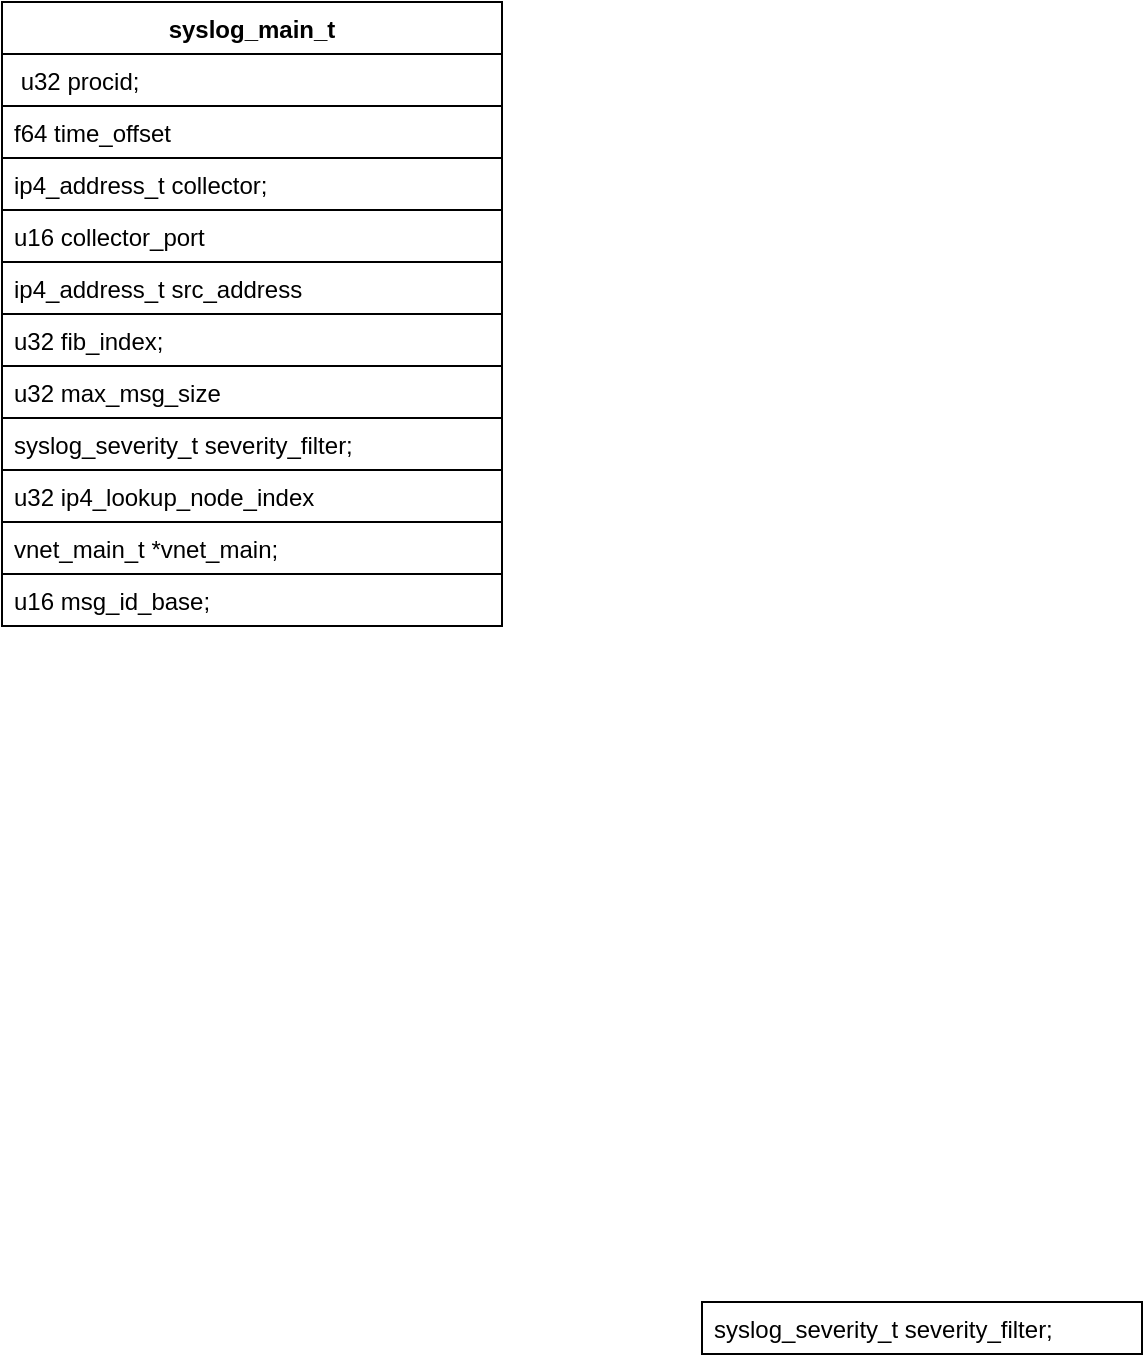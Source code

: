 <mxfile version="20.8.20" type="github">
  <diagram name="第 1 页" id="JbdwnG1oPDzJ2S9RsYwr">
    <mxGraphModel dx="954" dy="541" grid="1" gridSize="10" guides="1" tooltips="1" connect="1" arrows="1" fold="1" page="1" pageScale="1" pageWidth="827" pageHeight="1169" math="0" shadow="0">
      <root>
        <mxCell id="0" />
        <mxCell id="1" parent="0" />
        <mxCell id="r2IcLAMELps63Ur-KNrL-1" value="syslog_main_t" style="swimlane;fontStyle=1;align=center;verticalAlign=top;childLayout=stackLayout;horizontal=1;startSize=26;horizontalStack=0;resizeParent=1;resizeParentMax=0;resizeLast=0;collapsible=1;marginBottom=0;strokeColor=default;" vertex="1" parent="1">
          <mxGeometry x="60" y="160" width="250" height="312" as="geometry" />
        </mxCell>
        <mxCell id="r2IcLAMELps63Ur-KNrL-2" value=" u32 procid;" style="text;strokeColor=default;fillColor=none;align=left;verticalAlign=top;spacingLeft=4;spacingRight=4;overflow=hidden;rotatable=0;points=[[0,0.5],[1,0.5]];portConstraint=eastwest;" vertex="1" parent="r2IcLAMELps63Ur-KNrL-1">
          <mxGeometry y="26" width="250" height="26" as="geometry" />
        </mxCell>
        <mxCell id="r2IcLAMELps63Ur-KNrL-4" value="f64 time_offset" style="text;strokeColor=default;fillColor=none;align=left;verticalAlign=top;spacingLeft=4;spacingRight=4;overflow=hidden;rotatable=0;points=[[0,0.5],[1,0.5]];portConstraint=eastwest;" vertex="1" parent="r2IcLAMELps63Ur-KNrL-1">
          <mxGeometry y="52" width="250" height="26" as="geometry" />
        </mxCell>
        <mxCell id="r2IcLAMELps63Ur-KNrL-5" value="ip4_address_t collector;" style="text;strokeColor=default;fillColor=none;align=left;verticalAlign=top;spacingLeft=4;spacingRight=4;overflow=hidden;rotatable=0;points=[[0,0.5],[1,0.5]];portConstraint=eastwest;" vertex="1" parent="r2IcLAMELps63Ur-KNrL-1">
          <mxGeometry y="78" width="250" height="26" as="geometry" />
        </mxCell>
        <mxCell id="r2IcLAMELps63Ur-KNrL-7" value="u16 collector_port" style="text;strokeColor=default;fillColor=none;align=left;verticalAlign=top;spacingLeft=4;spacingRight=4;overflow=hidden;rotatable=0;points=[[0,0.5],[1,0.5]];portConstraint=eastwest;" vertex="1" parent="r2IcLAMELps63Ur-KNrL-1">
          <mxGeometry y="104" width="250" height="26" as="geometry" />
        </mxCell>
        <mxCell id="r2IcLAMELps63Ur-KNrL-15" value="ip4_address_t src_address" style="text;strokeColor=default;fillColor=none;align=left;verticalAlign=top;spacingLeft=4;spacingRight=4;overflow=hidden;rotatable=0;points=[[0,0.5],[1,0.5]];portConstraint=eastwest;" vertex="1" parent="r2IcLAMELps63Ur-KNrL-1">
          <mxGeometry y="130" width="250" height="26" as="geometry" />
        </mxCell>
        <mxCell id="r2IcLAMELps63Ur-KNrL-16" value="u32 fib_index;" style="text;strokeColor=default;fillColor=none;align=left;verticalAlign=top;spacingLeft=4;spacingRight=4;overflow=hidden;rotatable=0;points=[[0,0.5],[1,0.5]];portConstraint=eastwest;" vertex="1" parent="r2IcLAMELps63Ur-KNrL-1">
          <mxGeometry y="156" width="250" height="26" as="geometry" />
        </mxCell>
        <mxCell id="r2IcLAMELps63Ur-KNrL-17" value="u32 max_msg_size" style="text;strokeColor=default;fillColor=none;align=left;verticalAlign=top;spacingLeft=4;spacingRight=4;overflow=hidden;rotatable=0;points=[[0,0.5],[1,0.5]];portConstraint=eastwest;" vertex="1" parent="r2IcLAMELps63Ur-KNrL-1">
          <mxGeometry y="182" width="250" height="26" as="geometry" />
        </mxCell>
        <mxCell id="r2IcLAMELps63Ur-KNrL-18" value="syslog_severity_t severity_filter;" style="text;strokeColor=default;fillColor=none;align=left;verticalAlign=top;spacingLeft=4;spacingRight=4;overflow=hidden;rotatable=0;points=[[0,0.5],[1,0.5]];portConstraint=eastwest;" vertex="1" parent="r2IcLAMELps63Ur-KNrL-1">
          <mxGeometry y="208" width="250" height="26" as="geometry" />
        </mxCell>
        <mxCell id="r2IcLAMELps63Ur-KNrL-19" value="u32 ip4_lookup_node_index" style="text;strokeColor=default;fillColor=none;align=left;verticalAlign=top;spacingLeft=4;spacingRight=4;overflow=hidden;rotatable=0;points=[[0,0.5],[1,0.5]];portConstraint=eastwest;" vertex="1" parent="r2IcLAMELps63Ur-KNrL-1">
          <mxGeometry y="234" width="250" height="26" as="geometry" />
        </mxCell>
        <mxCell id="r2IcLAMELps63Ur-KNrL-24" value="vnet_main_t *vnet_main;" style="text;strokeColor=default;fillColor=none;align=left;verticalAlign=top;spacingLeft=4;spacingRight=4;overflow=hidden;rotatable=0;points=[[0,0.5],[1,0.5]];portConstraint=eastwest;" vertex="1" parent="r2IcLAMELps63Ur-KNrL-1">
          <mxGeometry y="260" width="250" height="26" as="geometry" />
        </mxCell>
        <mxCell id="r2IcLAMELps63Ur-KNrL-25" value="u16 msg_id_base;" style="text;strokeColor=default;fillColor=none;align=left;verticalAlign=top;spacingLeft=4;spacingRight=4;overflow=hidden;rotatable=0;points=[[0,0.5],[1,0.5]];portConstraint=eastwest;" vertex="1" parent="r2IcLAMELps63Ur-KNrL-1">
          <mxGeometry y="286" width="250" height="26" as="geometry" />
        </mxCell>
        <mxCell id="r2IcLAMELps63Ur-KNrL-23" value="syslog_severity_t severity_filter;" style="text;strokeColor=default;fillColor=none;align=left;verticalAlign=top;spacingLeft=4;spacingRight=4;overflow=hidden;rotatable=0;points=[[0,0.5],[1,0.5]];portConstraint=eastwest;" vertex="1" parent="1">
          <mxGeometry x="410" y="810" width="220" height="26" as="geometry" />
        </mxCell>
      </root>
    </mxGraphModel>
  </diagram>
</mxfile>
